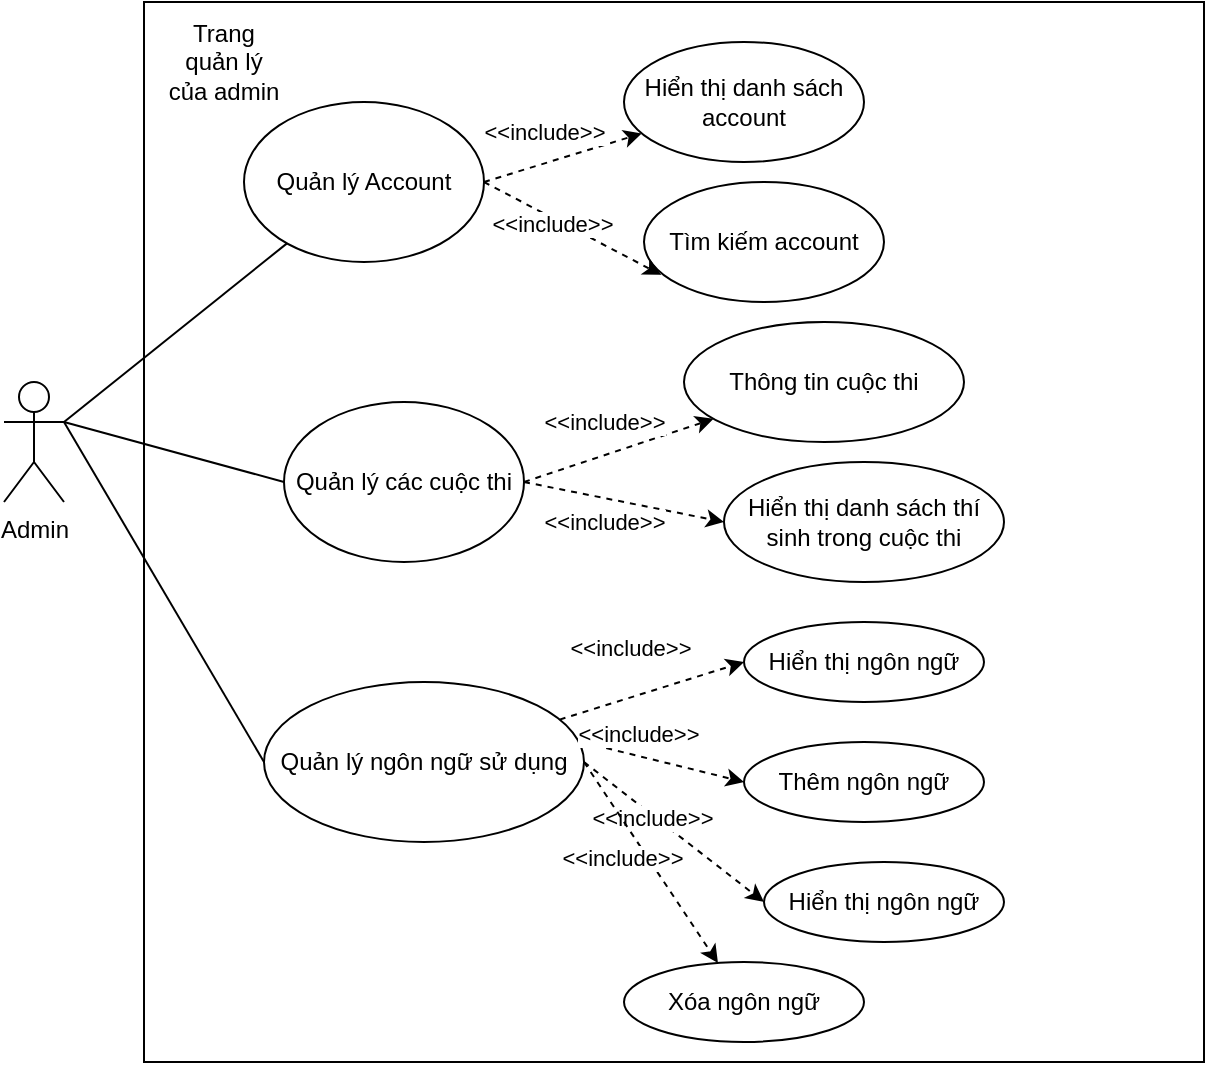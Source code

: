 <mxfile version="14.5.1" type="device"><diagram id="j4ER6JqDqyphth8gn2Xk" name="Page-1"><mxGraphModel dx="962" dy="593" grid="1" gridSize="10" guides="1" tooltips="1" connect="1" arrows="1" fold="1" page="1" pageScale="1" pageWidth="850" pageHeight="1100" math="0" shadow="0"><root><mxCell id="0"/><mxCell id="1" parent="0"/><mxCell id="I3_hrt601EYM9FvTb4S7-1" value="" style="whiteSpace=wrap;html=1;aspect=fixed;" vertex="1" parent="1"><mxGeometry x="210" y="40" width="530" height="530" as="geometry"/></mxCell><mxCell id="I3_hrt601EYM9FvTb4S7-35" style="edgeStyle=none;rounded=0;orthogonalLoop=1;jettySize=auto;html=1;exitX=1;exitY=0.333;exitDx=0;exitDy=0;exitPerimeter=0;endArrow=none;endFill=0;" edge="1" parent="1" source="I3_hrt601EYM9FvTb4S7-2" target="I3_hrt601EYM9FvTb4S7-5"><mxGeometry relative="1" as="geometry"/></mxCell><mxCell id="I3_hrt601EYM9FvTb4S7-37" style="edgeStyle=none;rounded=0;orthogonalLoop=1;jettySize=auto;html=1;exitX=1;exitY=0.333;exitDx=0;exitDy=0;exitPerimeter=0;entryX=0;entryY=0.5;entryDx=0;entryDy=0;endArrow=none;endFill=0;" edge="1" parent="1" source="I3_hrt601EYM9FvTb4S7-2" target="I3_hrt601EYM9FvTb4S7-6"><mxGeometry relative="1" as="geometry"/></mxCell><mxCell id="I3_hrt601EYM9FvTb4S7-38" style="edgeStyle=none;rounded=0;orthogonalLoop=1;jettySize=auto;html=1;exitX=1;exitY=0.333;exitDx=0;exitDy=0;exitPerimeter=0;entryX=0;entryY=0.5;entryDx=0;entryDy=0;endArrow=none;endFill=0;" edge="1" parent="1" source="I3_hrt601EYM9FvTb4S7-2" target="I3_hrt601EYM9FvTb4S7-7"><mxGeometry relative="1" as="geometry"/></mxCell><mxCell id="I3_hrt601EYM9FvTb4S7-2" value="Admin" style="shape=umlActor;verticalLabelPosition=bottom;verticalAlign=top;html=1;outlineConnect=0;" vertex="1" parent="1"><mxGeometry x="140" y="230" width="30" height="60" as="geometry"/></mxCell><mxCell id="I3_hrt601EYM9FvTb4S7-5" value="Quản lý Account" style="ellipse;whiteSpace=wrap;html=1;" vertex="1" parent="1"><mxGeometry x="260" y="90" width="120" height="80" as="geometry"/></mxCell><mxCell id="I3_hrt601EYM9FvTb4S7-27" style="rounded=0;orthogonalLoop=1;jettySize=auto;html=1;dashed=1;" edge="1" parent="1" target="I3_hrt601EYM9FvTb4S7-11"><mxGeometry relative="1" as="geometry"><mxPoint x="400" y="280" as="sourcePoint"/></mxGeometry></mxCell><mxCell id="I3_hrt601EYM9FvTb4S7-30" value="&amp;lt;&amp;lt;include&amp;gt;&amp;gt;" style="edgeLabel;html=1;align=center;verticalAlign=middle;resizable=0;points=[];" vertex="1" connectable="0" parent="I3_hrt601EYM9FvTb4S7-27"><mxGeometry x="0.29" y="-2" relative="1" as="geometry"><mxPoint x="-21.99" y="-11.35" as="offset"/></mxGeometry></mxCell><mxCell id="I3_hrt601EYM9FvTb4S7-6" value="Quản lý các cuộc thi" style="ellipse;whiteSpace=wrap;html=1;" vertex="1" parent="1"><mxGeometry x="280" y="240" width="120" height="80" as="geometry"/></mxCell><mxCell id="I3_hrt601EYM9FvTb4S7-7" value="Quản lý ngôn ngữ sử dụng" style="ellipse;whiteSpace=wrap;html=1;" vertex="1" parent="1"><mxGeometry x="270" y="380" width="160" height="80" as="geometry"/></mxCell><mxCell id="I3_hrt601EYM9FvTb4S7-8" value="Hiển thị danh sách account" style="ellipse;whiteSpace=wrap;html=1;" vertex="1" parent="1"><mxGeometry x="450" y="60" width="120" height="60" as="geometry"/></mxCell><mxCell id="I3_hrt601EYM9FvTb4S7-9" value="Tìm kiếm account" style="ellipse;whiteSpace=wrap;html=1;" vertex="1" parent="1"><mxGeometry x="460" y="130" width="120" height="60" as="geometry"/></mxCell><mxCell id="I3_hrt601EYM9FvTb4S7-10" value="Hiển thị danh sách thí sinh trong cuộc thi" style="ellipse;whiteSpace=wrap;html=1;" vertex="1" parent="1"><mxGeometry x="500" y="270" width="140" height="60" as="geometry"/></mxCell><mxCell id="I3_hrt601EYM9FvTb4S7-11" value="Thông tin cuộc thi" style="ellipse;whiteSpace=wrap;html=1;" vertex="1" parent="1"><mxGeometry x="480" y="200" width="140" height="60" as="geometry"/></mxCell><mxCell id="I3_hrt601EYM9FvTb4S7-12" value="Thêm ngôn ngữ" style="ellipse;whiteSpace=wrap;html=1;" vertex="1" parent="1"><mxGeometry x="510" y="410" width="120" height="40" as="geometry"/></mxCell><mxCell id="I3_hrt601EYM9FvTb4S7-13" value="Hiển thị ngôn ngữ" style="ellipse;whiteSpace=wrap;html=1;" vertex="1" parent="1"><mxGeometry x="510" y="350" width="120" height="40" as="geometry"/></mxCell><mxCell id="I3_hrt601EYM9FvTb4S7-14" value="Hiển thị ngôn ngữ" style="ellipse;whiteSpace=wrap;html=1;" vertex="1" parent="1"><mxGeometry x="520" y="470" width="120" height="40" as="geometry"/></mxCell><mxCell id="I3_hrt601EYM9FvTb4S7-15" value="Xóa ngôn ngữ" style="ellipse;whiteSpace=wrap;html=1;" vertex="1" parent="1"><mxGeometry x="450" y="520" width="120" height="40" as="geometry"/></mxCell><mxCell id="I3_hrt601EYM9FvTb4S7-16" value="" style="endArrow=classic;html=1;entryX=0;entryY=0.5;entryDx=0;entryDy=0;dashed=1;" edge="1" parent="1" source="I3_hrt601EYM9FvTb4S7-7" target="I3_hrt601EYM9FvTb4S7-13"><mxGeometry width="50" height="50" relative="1" as="geometry"><mxPoint x="390" y="370" as="sourcePoint"/><mxPoint x="440" y="320" as="targetPoint"/></mxGeometry></mxCell><mxCell id="I3_hrt601EYM9FvTb4S7-18" value="&amp;lt;&amp;lt;include&amp;gt;&amp;gt;" style="edgeLabel;html=1;align=center;verticalAlign=middle;resizable=0;points=[];" vertex="1" connectable="0" parent="I3_hrt601EYM9FvTb4S7-16"><mxGeometry x="0.292" relative="1" as="geometry"><mxPoint x="-24.65" y="-17.24" as="offset"/></mxGeometry></mxCell><mxCell id="I3_hrt601EYM9FvTb4S7-19" value="" style="endArrow=classic;html=1;entryX=0;entryY=0.5;entryDx=0;entryDy=0;dashed=1;" edge="1" parent="1" target="I3_hrt601EYM9FvTb4S7-12"><mxGeometry width="50" height="50" relative="1" as="geometry"><mxPoint x="429.459" y="410.154" as="sourcePoint"/><mxPoint x="500" y="390" as="targetPoint"/></mxGeometry></mxCell><mxCell id="I3_hrt601EYM9FvTb4S7-20" value="&amp;lt;&amp;lt;include&amp;gt;&amp;gt;" style="edgeLabel;html=1;align=center;verticalAlign=middle;resizable=0;points=[];" vertex="1" connectable="0" parent="I3_hrt601EYM9FvTb4S7-19"><mxGeometry x="0.292" relative="1" as="geometry"><mxPoint x="-24.65" y="-17.24" as="offset"/></mxGeometry></mxCell><mxCell id="I3_hrt601EYM9FvTb4S7-21" value="" style="endArrow=classic;html=1;entryX=0;entryY=0.5;entryDx=0;entryDy=0;dashed=1;exitX=1;exitY=0.5;exitDx=0;exitDy=0;" edge="1" parent="1" source="I3_hrt601EYM9FvTb4S7-7" target="I3_hrt601EYM9FvTb4S7-14"><mxGeometry width="50" height="50" relative="1" as="geometry"><mxPoint x="439.459" y="420.154" as="sourcePoint"/><mxPoint x="510" y="400" as="targetPoint"/></mxGeometry></mxCell><mxCell id="I3_hrt601EYM9FvTb4S7-22" value="&amp;lt;&amp;lt;include&amp;gt;&amp;gt;" style="edgeLabel;html=1;align=center;verticalAlign=middle;resizable=0;points=[];" vertex="1" connectable="0" parent="I3_hrt601EYM9FvTb4S7-21"><mxGeometry x="0.292" relative="1" as="geometry"><mxPoint x="-24.65" y="-17.24" as="offset"/></mxGeometry></mxCell><mxCell id="I3_hrt601EYM9FvTb4S7-23" value="" style="endArrow=classic;html=1;dashed=1;exitX=1;exitY=0.5;exitDx=0;exitDy=0;" edge="1" parent="1" source="I3_hrt601EYM9FvTb4S7-7" target="I3_hrt601EYM9FvTb4S7-15"><mxGeometry width="50" height="50" relative="1" as="geometry"><mxPoint x="449.459" y="430.154" as="sourcePoint"/><mxPoint x="520" y="410" as="targetPoint"/></mxGeometry></mxCell><mxCell id="I3_hrt601EYM9FvTb4S7-24" value="&amp;lt;&amp;lt;include&amp;gt;&amp;gt;" style="edgeLabel;html=1;align=center;verticalAlign=middle;resizable=0;points=[];" vertex="1" connectable="0" parent="I3_hrt601EYM9FvTb4S7-23"><mxGeometry x="0.292" relative="1" as="geometry"><mxPoint x="-24.65" y="-17.24" as="offset"/></mxGeometry></mxCell><mxCell id="I3_hrt601EYM9FvTb4S7-25" value="Trang quản lý của admin" style="text;html=1;strokeColor=none;fillColor=none;align=center;verticalAlign=middle;whiteSpace=wrap;rounded=0;" vertex="1" parent="1"><mxGeometry x="220" y="60" width="60" height="20" as="geometry"/></mxCell><mxCell id="I3_hrt601EYM9FvTb4S7-28" value="" style="endArrow=classic;html=1;entryX=0;entryY=0.5;entryDx=0;entryDy=0;dashed=1;exitX=1;exitY=0.5;exitDx=0;exitDy=0;" edge="1" parent="1" source="I3_hrt601EYM9FvTb4S7-6" target="I3_hrt601EYM9FvTb4S7-10"><mxGeometry width="50" height="50" relative="1" as="geometry"><mxPoint x="400.004" y="314.49" as="sourcePoint"/><mxPoint x="491.94" y="285.51" as="targetPoint"/></mxGeometry></mxCell><mxCell id="I3_hrt601EYM9FvTb4S7-29" value="&amp;lt;&amp;lt;include&amp;gt;&amp;gt;" style="edgeLabel;html=1;align=center;verticalAlign=middle;resizable=0;points=[];" vertex="1" connectable="0" parent="I3_hrt601EYM9FvTb4S7-28"><mxGeometry x="0.292" relative="1" as="geometry"><mxPoint x="-24.65" y="7.08" as="offset"/></mxGeometry></mxCell><mxCell id="I3_hrt601EYM9FvTb4S7-31" style="rounded=0;orthogonalLoop=1;jettySize=auto;html=1;dashed=1;exitX=1;exitY=0.5;exitDx=0;exitDy=0;entryX=0.072;entryY=0.774;entryDx=0;entryDy=0;entryPerimeter=0;" edge="1" parent="1" source="I3_hrt601EYM9FvTb4S7-5" target="I3_hrt601EYM9FvTb4S7-9"><mxGeometry relative="1" as="geometry"><mxPoint x="410" y="290" as="sourcePoint"/><mxPoint x="504.581" y="258.327" as="targetPoint"/></mxGeometry></mxCell><mxCell id="I3_hrt601EYM9FvTb4S7-32" value="&amp;lt;&amp;lt;include&amp;gt;&amp;gt;" style="edgeLabel;html=1;align=center;verticalAlign=middle;resizable=0;points=[];" vertex="1" connectable="0" parent="I3_hrt601EYM9FvTb4S7-31"><mxGeometry x="0.29" y="-2" relative="1" as="geometry"><mxPoint x="-21.99" y="-11.35" as="offset"/></mxGeometry></mxCell><mxCell id="I3_hrt601EYM9FvTb4S7-33" style="rounded=0;orthogonalLoop=1;jettySize=auto;html=1;dashed=1;exitX=1;exitY=0.5;exitDx=0;exitDy=0;" edge="1" parent="1" source="I3_hrt601EYM9FvTb4S7-5" target="I3_hrt601EYM9FvTb4S7-8"><mxGeometry relative="1" as="geometry"><mxPoint x="420" y="300" as="sourcePoint"/><mxPoint x="514.581" y="268.327" as="targetPoint"/></mxGeometry></mxCell><mxCell id="I3_hrt601EYM9FvTb4S7-34" value="&amp;lt;&amp;lt;include&amp;gt;&amp;gt;" style="edgeLabel;html=1;align=center;verticalAlign=middle;resizable=0;points=[];" vertex="1" connectable="0" parent="I3_hrt601EYM9FvTb4S7-33"><mxGeometry x="0.29" y="-2" relative="1" as="geometry"><mxPoint x="-21.99" y="-11.35" as="offset"/></mxGeometry></mxCell></root></mxGraphModel></diagram></mxfile>